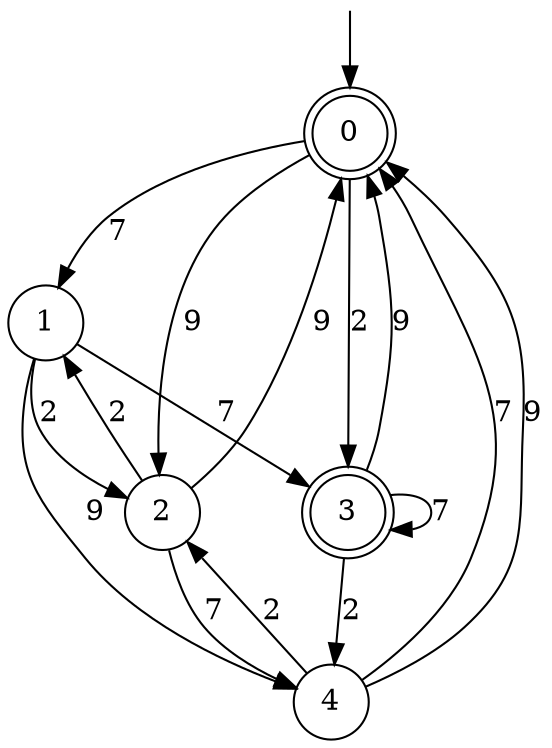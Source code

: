 digraph g {

	s0 [shape="doublecircle" label="0"];
	s1 [shape="circle" label="1"];
	s2 [shape="circle" label="2"];
	s3 [shape="doublecircle" label="3"];
	s4 [shape="circle" label="4"];
	s0 -> s1 [label="7"];
	s0 -> s2 [label="9"];
	s0 -> s3 [label="2"];
	s1 -> s3 [label="7"];
	s1 -> s4 [label="9"];
	s1 -> s2 [label="2"];
	s2 -> s4 [label="7"];
	s2 -> s0 [label="9"];
	s2 -> s1 [label="2"];
	s3 -> s3 [label="7"];
	s3 -> s0 [label="9"];
	s3 -> s4 [label="2"];
	s4 -> s0 [label="7"];
	s4 -> s0 [label="9"];
	s4 -> s2 [label="2"];

__start0 [label="" shape="none" width="0" height="0"];
__start0 -> s0;

}

